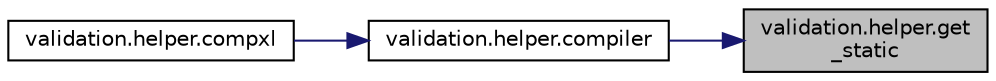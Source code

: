 digraph "validation.helper.get_static"
{
 // INTERACTIVE_SVG=YES
 // LATEX_PDF_SIZE
  edge [fontname="Helvetica",fontsize="10",labelfontname="Helvetica",labelfontsize="10"];
  node [fontname="Helvetica",fontsize="10",shape=record];
  rankdir="RL";
  Node1 [label="validation.helper.get\l_static",height=0.2,width=0.4,color="black", fillcolor="grey75", style="filled", fontcolor="black",tooltip=" "];
  Node1 -> Node2 [dir="back",color="midnightblue",fontsize="10",style="solid",fontname="Helvetica"];
  Node2 [label="validation.helper.compiler",height=0.2,width=0.4,color="black", fillcolor="white", style="filled",URL="$namespacevalidation_1_1helper.html#a46d5b2543b76dfa5ed94e698ee11dee8",tooltip=" "];
  Node2 -> Node3 [dir="back",color="midnightblue",fontsize="10",style="solid",fontname="Helvetica"];
  Node3 [label="validation.helper.compxl",height=0.2,width=0.4,color="black", fillcolor="white", style="filled",URL="$namespacevalidation_1_1helper.html#a1cb91b1b03cee9d56e53f56b8cc9b9e8",tooltip=" "];
}
